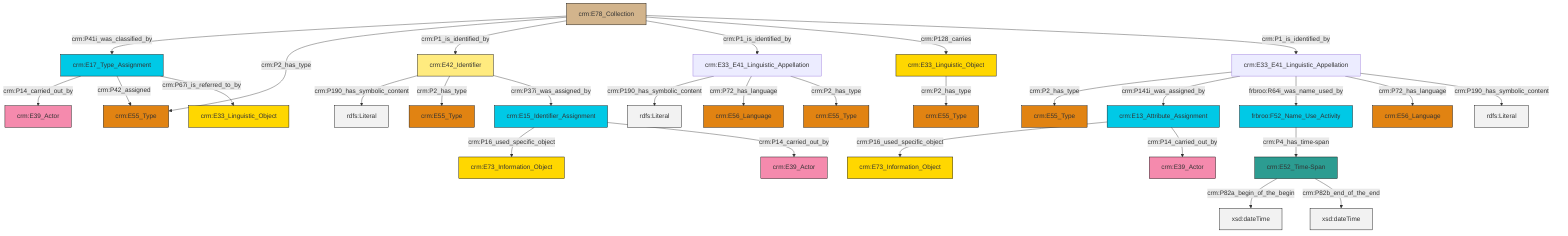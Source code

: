graph TD
classDef Literal fill:#f2f2f2,stroke:#000000;
classDef CRM_Entity fill:#FFFFFF,stroke:#000000;
classDef Temporal_Entity fill:#00C9E6, stroke:#000000;
classDef Type fill:#E18312, stroke:#000000;
classDef Time-Span fill:#2C9C91, stroke:#000000;
classDef Appellation fill:#FFEB7F, stroke:#000000;
classDef Place fill:#008836, stroke:#000000;
classDef Persistent_Item fill:#B266B2, stroke:#000000;
classDef Conceptual_Object fill:#FFD700, stroke:#000000;
classDef Physical_Thing fill:#D2B48C, stroke:#000000;
classDef Actor fill:#f58aad, stroke:#000000;
classDef PC_Classes fill:#4ce600, stroke:#000000;
classDef Multi fill:#cccccc,stroke:#000000;

2["crm:E78_Collection"]:::Physical_Thing -->|crm:P41i_was_classified_by| 3["crm:E17_Type_Assignment"]:::Temporal_Entity
0["crm:E52_Time-Span"]:::Time-Span -->|crm:P82a_begin_of_the_begin| 4[xsd:dateTime]:::Literal
9["crm:E15_Identifier_Assignment"]:::Temporal_Entity -->|crm:P16_used_specific_object| 10["crm:E73_Information_Object"]:::Conceptual_Object
11["crm:E33_E41_Linguistic_Appellation"]:::Default -->|crm:P2_has_type| 12["crm:E55_Type"]:::Type
13["crm:E42_Identifier"]:::Appellation -->|crm:P190_has_symbolic_content| 14[rdfs:Literal]:::Literal
11["crm:E33_E41_Linguistic_Appellation"]:::Default -->|crm:P141i_was_assigned_by| 16["crm:E13_Attribute_Assignment"]:::Temporal_Entity
11["crm:E33_E41_Linguistic_Appellation"]:::Default -->|frbroo:R64i_was_name_used_by| 17["frbroo:F52_Name_Use_Activity"]:::Temporal_Entity
13["crm:E42_Identifier"]:::Appellation -->|crm:P2_has_type| 18["crm:E55_Type"]:::Type
3["crm:E17_Type_Assignment"]:::Temporal_Entity -->|crm:P14_carried_out_by| 25["crm:E39_Actor"]:::Actor
3["crm:E17_Type_Assignment"]:::Temporal_Entity -->|crm:P42_assigned| 23["crm:E55_Type"]:::Type
16["crm:E13_Attribute_Assignment"]:::Temporal_Entity -->|crm:P16_used_specific_object| 27["crm:E73_Information_Object"]:::Conceptual_Object
3["crm:E17_Type_Assignment"]:::Temporal_Entity -->|crm:P67i_is_referred_to_by| 28["crm:E33_Linguistic_Object"]:::Conceptual_Object
2["crm:E78_Collection"]:::Physical_Thing -->|crm:P2_has_type| 23["crm:E55_Type"]:::Type
31["crm:E33_Linguistic_Object"]:::Conceptual_Object -->|crm:P2_has_type| 21["crm:E55_Type"]:::Type
2["crm:E78_Collection"]:::Physical_Thing -->|crm:P1_is_identified_by| 13["crm:E42_Identifier"]:::Appellation
32["crm:E33_E41_Linguistic_Appellation"]:::Default -->|crm:P190_has_symbolic_content| 33[rdfs:Literal]:::Literal
0["crm:E52_Time-Span"]:::Time-Span -->|crm:P82b_end_of_the_end| 35[xsd:dateTime]:::Literal
11["crm:E33_E41_Linguistic_Appellation"]:::Default -->|crm:P72_has_language| 39["crm:E56_Language"]:::Type
32["crm:E33_E41_Linguistic_Appellation"]:::Default -->|crm:P72_has_language| 36["crm:E56_Language"]:::Type
32["crm:E33_E41_Linguistic_Appellation"]:::Default -->|crm:P2_has_type| 5["crm:E55_Type"]:::Type
11["crm:E33_E41_Linguistic_Appellation"]:::Default -->|crm:P190_has_symbolic_content| 43[rdfs:Literal]:::Literal
2["crm:E78_Collection"]:::Physical_Thing -->|crm:P1_is_identified_by| 32["crm:E33_E41_Linguistic_Appellation"]:::Default
2["crm:E78_Collection"]:::Physical_Thing -->|crm:P128_carries| 31["crm:E33_Linguistic_Object"]:::Conceptual_Object
16["crm:E13_Attribute_Assignment"]:::Temporal_Entity -->|crm:P14_carried_out_by| 29["crm:E39_Actor"]:::Actor
9["crm:E15_Identifier_Assignment"]:::Temporal_Entity -->|crm:P14_carried_out_by| 7["crm:E39_Actor"]:::Actor
13["crm:E42_Identifier"]:::Appellation -->|crm:P37i_was_assigned_by| 9["crm:E15_Identifier_Assignment"]:::Temporal_Entity
2["crm:E78_Collection"]:::Physical_Thing -->|crm:P1_is_identified_by| 11["crm:E33_E41_Linguistic_Appellation"]:::Default
17["frbroo:F52_Name_Use_Activity"]:::Temporal_Entity -->|crm:P4_has_time-span| 0["crm:E52_Time-Span"]:::Time-Span
